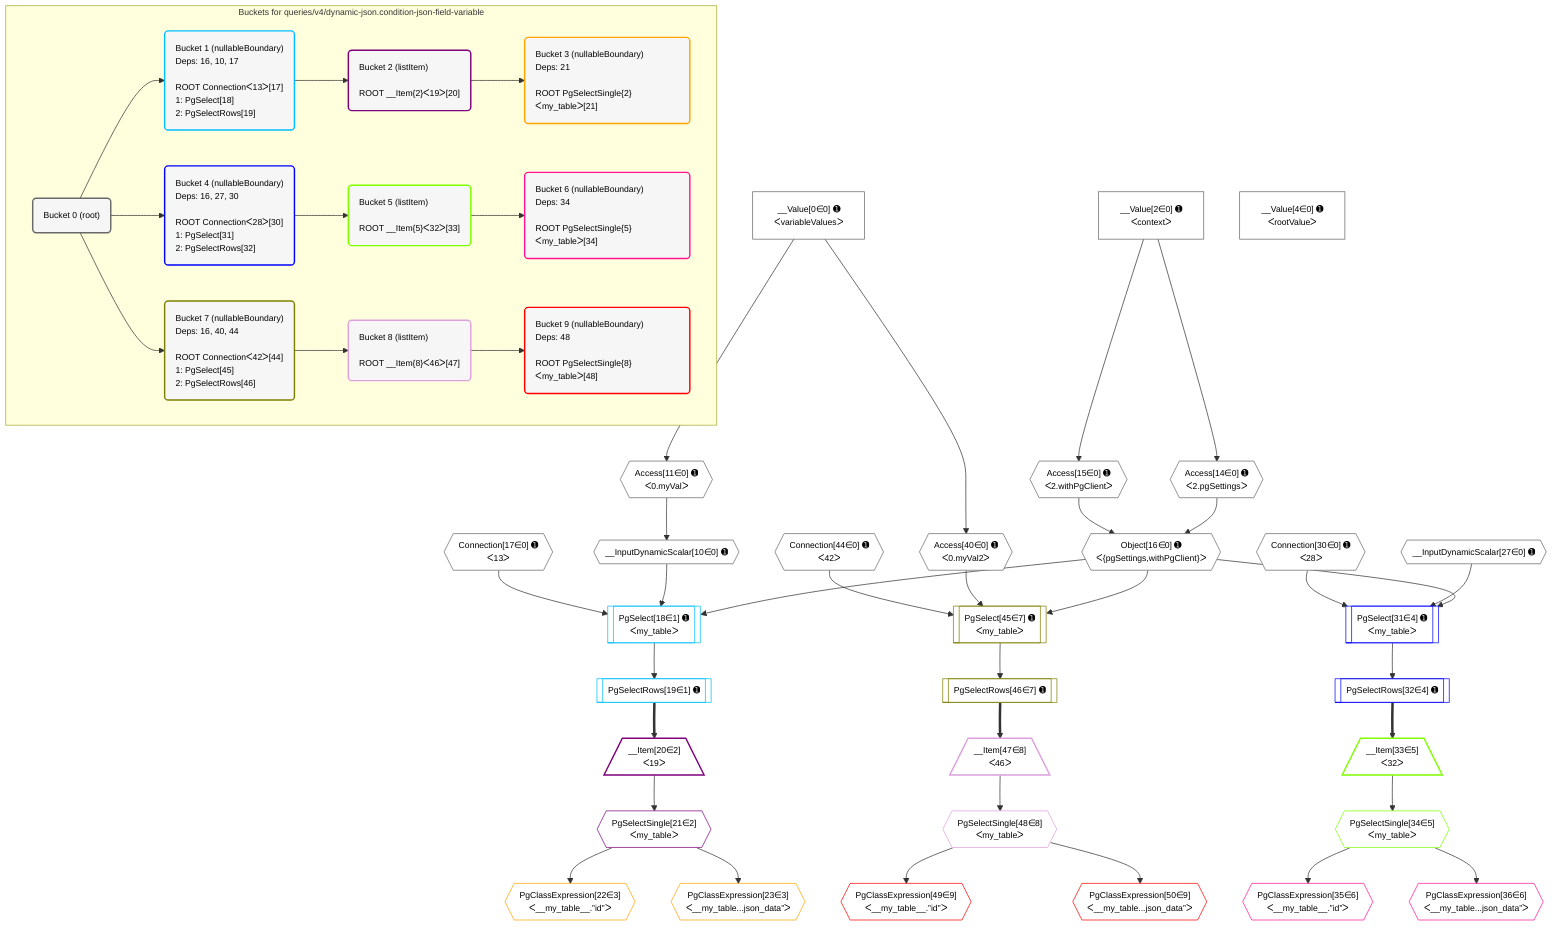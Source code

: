 %%{init: {'themeVariables': { 'fontSize': '12px'}}}%%
graph TD
    classDef path fill:#eee,stroke:#000,color:#000
    classDef plan fill:#fff,stroke-width:1px,color:#000
    classDef itemplan fill:#fff,stroke-width:2px,color:#000
    classDef unbatchedplan fill:#dff,stroke-width:1px,color:#000
    classDef sideeffectplan fill:#fcc,stroke-width:2px,color:#000
    classDef bucket fill:#f6f6f6,color:#000,stroke-width:2px,text-align:left


    %% plan dependencies
    Object16{{"Object[16∈0] ➊<br />ᐸ{pgSettings,withPgClient}ᐳ"}}:::plan
    Access14{{"Access[14∈0] ➊<br />ᐸ2.pgSettingsᐳ"}}:::plan
    Access15{{"Access[15∈0] ➊<br />ᐸ2.withPgClientᐳ"}}:::plan
    Access14 & Access15 --> Object16
    __InputDynamicScalar10{{"__InputDynamicScalar[10∈0] ➊"}}:::plan
    Access11{{"Access[11∈0] ➊<br />ᐸ0.myValᐳ"}}:::plan
    Access11 --> __InputDynamicScalar10
    __Value0["__Value[0∈0] ➊<br />ᐸvariableValuesᐳ"]:::plan
    __Value0 --> Access11
    __Value2["__Value[2∈0] ➊<br />ᐸcontextᐳ"]:::plan
    __Value2 --> Access14
    __Value2 --> Access15
    Access40{{"Access[40∈0] ➊<br />ᐸ0.myVal2ᐳ"}}:::plan
    __Value0 --> Access40
    __Value4["__Value[4∈0] ➊<br />ᐸrootValueᐳ"]:::plan
    Connection17{{"Connection[17∈0] ➊<br />ᐸ13ᐳ"}}:::plan
    __InputDynamicScalar27{{"__InputDynamicScalar[27∈0] ➊"}}:::plan
    Connection30{{"Connection[30∈0] ➊<br />ᐸ28ᐳ"}}:::plan
    Connection44{{"Connection[44∈0] ➊<br />ᐸ42ᐳ"}}:::plan
    PgSelect18[["PgSelect[18∈1] ➊<br />ᐸmy_tableᐳ"]]:::plan
    Object16 & __InputDynamicScalar10 & Connection17 --> PgSelect18
    PgSelectRows19[["PgSelectRows[19∈1] ➊"]]:::plan
    PgSelect18 --> PgSelectRows19
    __Item20[/"__Item[20∈2]<br />ᐸ19ᐳ"\]:::itemplan
    PgSelectRows19 ==> __Item20
    PgSelectSingle21{{"PgSelectSingle[21∈2]<br />ᐸmy_tableᐳ"}}:::plan
    __Item20 --> PgSelectSingle21
    PgClassExpression22{{"PgClassExpression[22∈3]<br />ᐸ__my_table__.”id”ᐳ"}}:::plan
    PgSelectSingle21 --> PgClassExpression22
    PgClassExpression23{{"PgClassExpression[23∈3]<br />ᐸ__my_table...json_data”ᐳ"}}:::plan
    PgSelectSingle21 --> PgClassExpression23
    PgSelect31[["PgSelect[31∈4] ➊<br />ᐸmy_tableᐳ"]]:::plan
    Object16 & __InputDynamicScalar27 & Connection30 --> PgSelect31
    PgSelectRows32[["PgSelectRows[32∈4] ➊"]]:::plan
    PgSelect31 --> PgSelectRows32
    __Item33[/"__Item[33∈5]<br />ᐸ32ᐳ"\]:::itemplan
    PgSelectRows32 ==> __Item33
    PgSelectSingle34{{"PgSelectSingle[34∈5]<br />ᐸmy_tableᐳ"}}:::plan
    __Item33 --> PgSelectSingle34
    PgClassExpression35{{"PgClassExpression[35∈6]<br />ᐸ__my_table__.”id”ᐳ"}}:::plan
    PgSelectSingle34 --> PgClassExpression35
    PgClassExpression36{{"PgClassExpression[36∈6]<br />ᐸ__my_table...json_data”ᐳ"}}:::plan
    PgSelectSingle34 --> PgClassExpression36
    PgSelect45[["PgSelect[45∈7] ➊<br />ᐸmy_tableᐳ"]]:::plan
    Object16 & Access40 & Connection44 --> PgSelect45
    PgSelectRows46[["PgSelectRows[46∈7] ➊"]]:::plan
    PgSelect45 --> PgSelectRows46
    __Item47[/"__Item[47∈8]<br />ᐸ46ᐳ"\]:::itemplan
    PgSelectRows46 ==> __Item47
    PgSelectSingle48{{"PgSelectSingle[48∈8]<br />ᐸmy_tableᐳ"}}:::plan
    __Item47 --> PgSelectSingle48
    PgClassExpression49{{"PgClassExpression[49∈9]<br />ᐸ__my_table__.”id”ᐳ"}}:::plan
    PgSelectSingle48 --> PgClassExpression49
    PgClassExpression50{{"PgClassExpression[50∈9]<br />ᐸ__my_table...json_data”ᐳ"}}:::plan
    PgSelectSingle48 --> PgClassExpression50

    %% define steps

    subgraph "Buckets for queries/v4/dynamic-json.condition-json-field-variable"
    Bucket0("Bucket 0 (root)"):::bucket
    classDef bucket0 stroke:#696969
    class Bucket0,__Value0,__Value2,__Value4,__InputDynamicScalar10,Access11,Access14,Access15,Object16,Connection17,__InputDynamicScalar27,Connection30,Access40,Connection44 bucket0
    Bucket1("Bucket 1 (nullableBoundary)<br />Deps: 16, 10, 17<br /><br />ROOT Connectionᐸ13ᐳ[17]<br />1: PgSelect[18]<br />2: PgSelectRows[19]"):::bucket
    classDef bucket1 stroke:#00bfff
    class Bucket1,PgSelect18,PgSelectRows19 bucket1
    Bucket2("Bucket 2 (listItem)<br /><br />ROOT __Item{2}ᐸ19ᐳ[20]"):::bucket
    classDef bucket2 stroke:#7f007f
    class Bucket2,__Item20,PgSelectSingle21 bucket2
    Bucket3("Bucket 3 (nullableBoundary)<br />Deps: 21<br /><br />ROOT PgSelectSingle{2}ᐸmy_tableᐳ[21]"):::bucket
    classDef bucket3 stroke:#ffa500
    class Bucket3,PgClassExpression22,PgClassExpression23 bucket3
    Bucket4("Bucket 4 (nullableBoundary)<br />Deps: 16, 27, 30<br /><br />ROOT Connectionᐸ28ᐳ[30]<br />1: PgSelect[31]<br />2: PgSelectRows[32]"):::bucket
    classDef bucket4 stroke:#0000ff
    class Bucket4,PgSelect31,PgSelectRows32 bucket4
    Bucket5("Bucket 5 (listItem)<br /><br />ROOT __Item{5}ᐸ32ᐳ[33]"):::bucket
    classDef bucket5 stroke:#7fff00
    class Bucket5,__Item33,PgSelectSingle34 bucket5
    Bucket6("Bucket 6 (nullableBoundary)<br />Deps: 34<br /><br />ROOT PgSelectSingle{5}ᐸmy_tableᐳ[34]"):::bucket
    classDef bucket6 stroke:#ff1493
    class Bucket6,PgClassExpression35,PgClassExpression36 bucket6
    Bucket7("Bucket 7 (nullableBoundary)<br />Deps: 16, 40, 44<br /><br />ROOT Connectionᐸ42ᐳ[44]<br />1: PgSelect[45]<br />2: PgSelectRows[46]"):::bucket
    classDef bucket7 stroke:#808000
    class Bucket7,PgSelect45,PgSelectRows46 bucket7
    Bucket8("Bucket 8 (listItem)<br /><br />ROOT __Item{8}ᐸ46ᐳ[47]"):::bucket
    classDef bucket8 stroke:#dda0dd
    class Bucket8,__Item47,PgSelectSingle48 bucket8
    Bucket9("Bucket 9 (nullableBoundary)<br />Deps: 48<br /><br />ROOT PgSelectSingle{8}ᐸmy_tableᐳ[48]"):::bucket
    classDef bucket9 stroke:#ff0000
    class Bucket9,PgClassExpression49,PgClassExpression50 bucket9
    Bucket0 --> Bucket1 & Bucket4 & Bucket7
    Bucket1 --> Bucket2
    Bucket2 --> Bucket3
    Bucket4 --> Bucket5
    Bucket5 --> Bucket6
    Bucket7 --> Bucket8
    Bucket8 --> Bucket9
    end